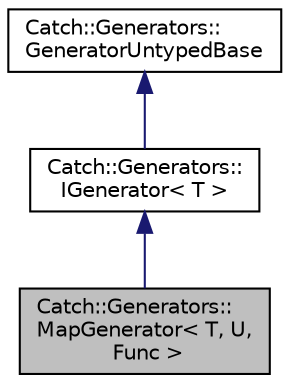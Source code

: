 digraph "Catch::Generators::MapGenerator&lt; T, U, Func &gt;"
{
  edge [fontname="Helvetica",fontsize="10",labelfontname="Helvetica",labelfontsize="10"];
  node [fontname="Helvetica",fontsize="10",shape=record];
  Node3 [label="Catch::Generators::\lMapGenerator\< T, U,\l Func \>",height=0.2,width=0.4,color="black", fillcolor="grey75", style="filled", fontcolor="black"];
  Node4 -> Node3 [dir="back",color="midnightblue",fontsize="10",style="solid"];
  Node4 [label="Catch::Generators::\lIGenerator\< T \>",height=0.2,width=0.4,color="black", fillcolor="white", style="filled",URL="$structCatch_1_1Generators_1_1IGenerator.html"];
  Node5 -> Node4 [dir="back",color="midnightblue",fontsize="10",style="solid"];
  Node5 [label="Catch::Generators::\lGeneratorUntypedBase",height=0.2,width=0.4,color="black", fillcolor="white", style="filled",URL="$classCatch_1_1Generators_1_1GeneratorUntypedBase.html"];
}
